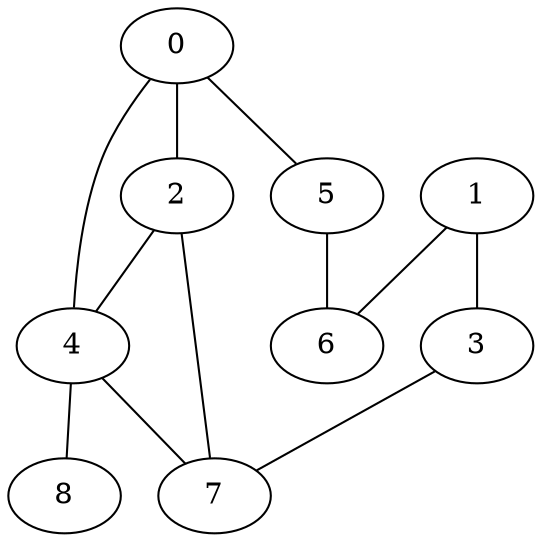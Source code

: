graph "sampletest150-mod3_image19.bmp" {
	0	 [type=intersection,
		x=230,
		y=210];
	2	 [type=intersection,
		x=308,
		y=210];
	0 -- 2	 [angle0="247.13",
		frequency=1,
		type0=arc];
	4	 [type=intersection,
		x=315,
		y=214];
	0 -- 4	 [angle0=".05",
		frequency=1,
		type0=line];
	5	 [type=corner,
		x=102,
		y=235];
	0 -- 5	 [angle0="-.19",
		frequency=1,
		type0=line];
	1	 [type=corner,
		x=400,
		y=544];
	3	 [type=corner,
		x=416,
		y=237];
	1 -- 3	 [angle0="-1.52",
		frequency=1,
		type0=line];
	6	 [type=corner,
		x=107,
		y=532];
	1 -- 6	 [angle0=".04",
		frequency=1,
		type0=line];
	2 -- 4	 [angle0=".52",
		frequency=1,
		type0=line];
	7	 [type=intersection,
		x=316,
		y=225];
	2 -- 7	 [angle0="1.08",
		frequency=1,
		type0=line];
	3 -- 7	 [angle0=".12",
		frequency=1,
		type0=line];
	4 -- 7	 [angle0="1.48",
		frequency=1,
		type0=line];
	8	 [type=endpoint,
		x=374,
		y=230];
	4 -- 8	 [angle0=".26",
		frequency=1,
		type0=line];
	5 -- 6	 [angle0="1.55",
		frequency=1,
		type0=line];
}
